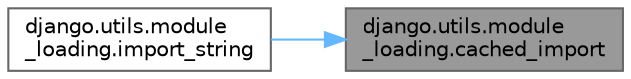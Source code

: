 digraph "django.utils.module_loading.cached_import"
{
 // LATEX_PDF_SIZE
  bgcolor="transparent";
  edge [fontname=Helvetica,fontsize=10,labelfontname=Helvetica,labelfontsize=10];
  node [fontname=Helvetica,fontsize=10,shape=box,height=0.2,width=0.4];
  rankdir="RL";
  Node1 [id="Node000001",label="django.utils.module\l_loading.cached_import",height=0.2,width=0.4,color="gray40", fillcolor="grey60", style="filled", fontcolor="black",tooltip=" "];
  Node1 -> Node2 [id="edge1_Node000001_Node000002",dir="back",color="steelblue1",style="solid",tooltip=" "];
  Node2 [id="Node000002",label="django.utils.module\l_loading.import_string",height=0.2,width=0.4,color="grey40", fillcolor="white", style="filled",URL="$namespacedjango_1_1utils_1_1module__loading.html#a5732554dfb4d45bf0f2135bb2eab6bbc",tooltip=" "];
}
